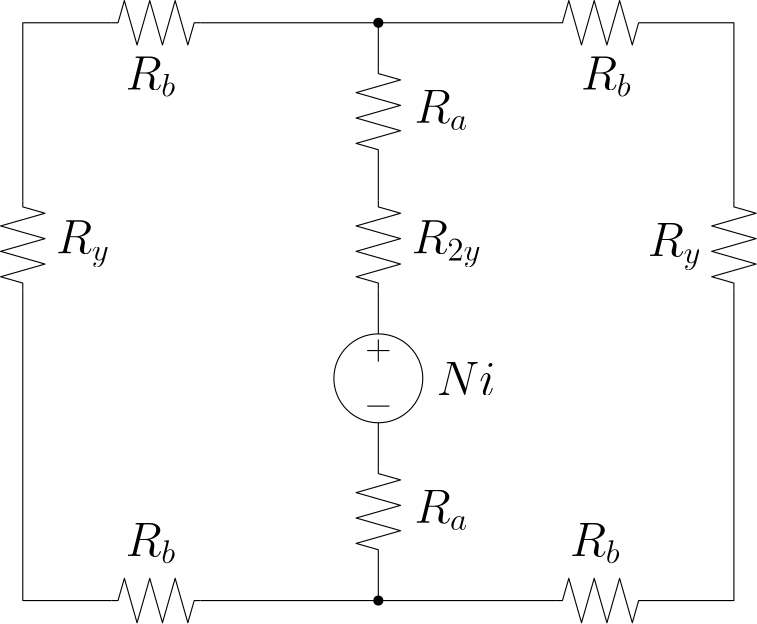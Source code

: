 <?xml version="1.0"?>
<!DOCTYPE ipe SYSTEM "ipe.dtd">
<ipe version="70218" creator="Ipe 7.2.24">
<info created="D:20210901135317" modified="D:20210901135759"/>
<ipestyle name="basic">
<symbol name="arrow/arc(spx)">
<path stroke="sym-stroke" fill="sym-stroke" pen="sym-pen">
0 0 m
-1 0.333 l
-1 -0.333 l
h
</path>
</symbol>
<symbol name="arrow/farc(spx)">
<path stroke="sym-stroke" fill="white" pen="sym-pen">
0 0 m
-1 0.333 l
-1 -0.333 l
h
</path>
</symbol>
<symbol name="arrow/ptarc(spx)">
<path stroke="sym-stroke" fill="sym-stroke" pen="sym-pen">
0 0 m
-1 0.333 l
-0.8 0 l
-1 -0.333 l
h
</path>
</symbol>
<symbol name="arrow/fptarc(spx)">
<path stroke="sym-stroke" fill="white" pen="sym-pen">
0 0 m
-1 0.333 l
-0.8 0 l
-1 -0.333 l
h
</path>
</symbol>
<symbol name="mark/circle(sx)" transformations="translations">
<path fill="sym-stroke">
0.6 0 0 0.6 0 0 e
0.4 0 0 0.4 0 0 e
</path>
</symbol>
<symbol name="mark/disk(sx)" transformations="translations">
<path fill="sym-stroke">
0.6 0 0 0.6 0 0 e
</path>
</symbol>
<symbol name="mark/fdisk(sfx)" transformations="translations">
<group>
<path fill="sym-fill">
0.5 0 0 0.5 0 0 e
</path>
<path fill="sym-stroke" fillrule="eofill">
0.6 0 0 0.6 0 0 e
0.4 0 0 0.4 0 0 e
</path>
</group>
</symbol>
<symbol name="mark/box(sx)" transformations="translations">
<path fill="sym-stroke" fillrule="eofill">
-0.6 -0.6 m
0.6 -0.6 l
0.6 0.6 l
-0.6 0.6 l
h
-0.4 -0.4 m
0.4 -0.4 l
0.4 0.4 l
-0.4 0.4 l
h
</path>
</symbol>
<symbol name="mark/square(sx)" transformations="translations">
<path fill="sym-stroke">
-0.6 -0.6 m
0.6 -0.6 l
0.6 0.6 l
-0.6 0.6 l
h
</path>
</symbol>
<symbol name="mark/fsquare(sfx)" transformations="translations">
<group>
<path fill="sym-fill">
-0.5 -0.5 m
0.5 -0.5 l
0.5 0.5 l
-0.5 0.5 l
h
</path>
<path fill="sym-stroke" fillrule="eofill">
-0.6 -0.6 m
0.6 -0.6 l
0.6 0.6 l
-0.6 0.6 l
h
-0.4 -0.4 m
0.4 -0.4 l
0.4 0.4 l
-0.4 0.4 l
h
</path>
</group>
</symbol>
<symbol name="mark/cross(sx)" transformations="translations">
<group>
<path fill="sym-stroke">
-0.43 -0.57 m
0.57 0.43 l
0.43 0.57 l
-0.57 -0.43 l
h
</path>
<path fill="sym-stroke">
-0.43 0.57 m
0.57 -0.43 l
0.43 -0.57 l
-0.57 0.43 l
h
</path>
</group>
</symbol>
<symbol name="arrow/fnormal(spx)">
<path stroke="sym-stroke" fill="white" pen="sym-pen">
0 0 m
-1 0.333 l
-1 -0.333 l
h
</path>
</symbol>
<symbol name="arrow/pointed(spx)">
<path stroke="sym-stroke" fill="sym-stroke" pen="sym-pen">
0 0 m
-1 0.333 l
-0.8 0 l
-1 -0.333 l
h
</path>
</symbol>
<symbol name="arrow/fpointed(spx)">
<path stroke="sym-stroke" fill="white" pen="sym-pen">
0 0 m
-1 0.333 l
-0.8 0 l
-1 -0.333 l
h
</path>
</symbol>
<symbol name="arrow/linear(spx)">
<path stroke="sym-stroke" pen="sym-pen">
-1 0.333 m
0 0 l
-1 -0.333 l
</path>
</symbol>
<symbol name="arrow/fdouble(spx)">
<path stroke="sym-stroke" fill="white" pen="sym-pen">
0 0 m
-1 0.333 l
-1 -0.333 l
h
-1 0 m
-2 0.333 l
-2 -0.333 l
h
</path>
</symbol>
<symbol name="arrow/double(spx)">
<path stroke="sym-stroke" fill="sym-stroke" pen="sym-pen">
0 0 m
-1 0.333 l
-1 -0.333 l
h
-1 0 m
-2 0.333 l
-2 -0.333 l
h
</path>
</symbol>
<symbol name="arrow/mid-normal(spx)">
<path stroke="sym-stroke" fill="sym-stroke" pen="sym-pen">
0.5 0 m
-0.5 0.333 l
-0.5 -0.333 l
h
</path>
</symbol>
<symbol name="arrow/mid-fnormal(spx)">
<path stroke="sym-stroke" fill="white" pen="sym-pen">
0.5 0 m
-0.5 0.333 l
-0.5 -0.333 l
h
</path>
</symbol>
<symbol name="arrow/mid-pointed(spx)">
<path stroke="sym-stroke" fill="sym-stroke" pen="sym-pen">
0.5 0 m
-0.5 0.333 l
-0.3 0 l
-0.5 -0.333 l
h
</path>
</symbol>
<symbol name="arrow/mid-fpointed(spx)">
<path stroke="sym-stroke" fill="white" pen="sym-pen">
0.5 0 m
-0.5 0.333 l
-0.3 0 l
-0.5 -0.333 l
h
</path>
</symbol>
<symbol name="arrow/mid-double(spx)">
<path stroke="sym-stroke" fill="sym-stroke" pen="sym-pen">
1 0 m
0 0.333 l
0 -0.333 l
h
0 0 m
-1 0.333 l
-1 -0.333 l
h
</path>
</symbol>
<symbol name="arrow/mid-fdouble(spx)">
<path stroke="sym-stroke" fill="white" pen="sym-pen">
1 0 m
0 0.333 l
0 -0.333 l
h
0 0 m
-1 0.333 l
-1 -0.333 l
h
</path>
</symbol>
<anglesize name="22.5 deg" value="22.5"/>
<anglesize name="30 deg" value="30"/>
<anglesize name="45 deg" value="45"/>
<anglesize name="60 deg" value="60"/>
<anglesize name="90 deg" value="90"/>
<arrowsize name="large" value="10"/>
<arrowsize name="small" value="5"/>
<arrowsize name="tiny" value="3"/>
<color name="blue" value="0 0 1"/>
<color name="brown" value="0.647 0.165 0.165"/>
<color name="darkblue" value="0 0 0.545"/>
<color name="darkcyan" value="0 0.545 0.545"/>
<color name="darkgray" value="0.663"/>
<color name="darkgreen" value="0 0.392 0"/>
<color name="darkmagenta" value="0.545 0 0.545"/>
<color name="darkorange" value="1 0.549 0"/>
<color name="darkred" value="0.545 0 0"/>
<color name="gold" value="1 0.843 0"/>
<color name="gray" value="0.745"/>
<color name="green" value="0 1 0"/>
<color name="lightblue" value="0.678 0.847 0.902"/>
<color name="lightcyan" value="0.878 1 1"/>
<color name="lightgray" value="0.827"/>
<color name="lightgreen" value="0.565 0.933 0.565"/>
<color name="lightyellow" value="1 1 0.878"/>
<color name="navy" value="0 0 0.502"/>
<color name="orange" value="1 0.647 0"/>
<color name="pink" value="1 0.753 0.796"/>
<color name="purple" value="0.627 0.125 0.941"/>
<color name="red" value="1 0 0"/>
<color name="seagreen" value="0.18 0.545 0.341"/>
<color name="turquoise" value="0.251 0.878 0.816"/>
<color name="violet" value="0.933 0.51 0.933"/>
<color name="yellow" value="1 1 0"/>
<dashstyle name="dash dot dotted" value="[4 2 1 2 1 2] 0"/>
<dashstyle name="dash dotted" value="[4 2 1 2] 0"/>
<dashstyle name="dashed" value="[4] 0"/>
<dashstyle name="dotted" value="[1 3] 0"/>
<gridsize name="10 pts (~3.5 mm)" value="10"/>
<gridsize name="14 pts (~5 mm)" value="14"/>
<gridsize name="16 pts (~6 mm)" value="16"/>
<gridsize name="20 pts (~7 mm)" value="20"/>
<gridsize name="28 pts (~10 mm)" value="28"/>
<gridsize name="32 pts (~12 mm)" value="32"/>
<gridsize name="4 pts" value="4"/>
<gridsize name="56 pts (~20 mm)" value="56"/>
<gridsize name="8 pts (~3 mm)" value="8"/>
<opacity name="10%" value="0.1"/>
<opacity name="30%" value="0.3"/>
<opacity name="50%" value="0.5"/>
<opacity name="75%" value="0.75"/>
<pen name="fat" value="1.2"/>
<pen name="heavier" value="0.8"/>
<pen name="ultrafat" value="2"/>
<symbolsize name="large" value="5"/>
<symbolsize name="small" value="2"/>
<symbolsize name="tiny" value="1.1"/>
<textsize name="Huge" value="\Huge"/>
<textsize name="LARGE" value="\LARGE"/>
<textsize name="Large" value="\Large"/>
<textsize name="footnote" value="\footnotesize"/>
<textsize name="huge" value="\huge"/>
<textsize name="large" value="\large"/>
<textsize name="small" value="\small"/>
<textsize name="tiny" value="\tiny"/>
<textstyle name="center" begin="\begin{center}" end="\end{center}"/>
<textstyle name="item" begin="\begin{itemize}\item{}" end="\end{itemize}"/>
<textstyle name="itemize" begin="\begin{itemize}" end="\end{itemize}"/>
<tiling name="falling" angle="-60" step="4" width="1"/>
<tiling name="rising" angle="30" step="4" width="1"/>
</ipestyle>
<page>
<layer name="alpha"/>
<view layers="alpha" active="alpha"/>
<path layer="alpha" matrix="0 0.142857 -0.5 0 640 509.714" stroke="black">
240 512 m
256 512 l
272 528 l
304 496 l
320 512 l
336 528 l
368 496 l
384 512 l
400 528 l
416 512 l
432 496 l
448 512 l
464 512 l
</path>
<path matrix="0 0.142857 -0.5 0 640 461.714" stroke="black">
240 512 m
256 512 l
272 528 l
304 496 l
320 512 l
336 528 l
368 496 l
384 512 l
400 528 l
416 512 l
432 496 l
448 512 l
464 512 l
</path>
<path matrix="-0.142857 0 -0 -0.5 354.286 640" stroke="black">
240 512 m
256 512 l
272 528 l
304 496 l
320 512 l
336 528 l
368 496 l
384 512 l
400 528 l
416 512 l
432 496 l
448 512 l
464 512 l
</path>
<path stroke="black">
16 0 0 16 384 464 e
</path>
<path matrix="0 0.142857 -0.5 0 640 365.714" stroke="black">
240 512 m
256 512 l
272 528 l
304 496 l
320 512 l
336 528 l
368 496 l
384 512 l
400 528 l
416 512 l
432 496 l
448 512 l
464 512 l
</path>
<path matrix="0 0.142857 -0.5 0 512 461.714" stroke="black">
240 512 m
256 512 l
272 528 l
304 496 l
320 512 l
336 528 l
368 496 l
384 512 l
400 528 l
416 512 l
432 496 l
448 512 l
464 512 l
</path>
<path matrix="0 0.142857 -0.5 0 768 461.714" stroke="black">
240 512 m
256 512 l
272 528 l
304 496 l
320 512 l
336 528 l
368 496 l
384 512 l
400 528 l
416 512 l
432 496 l
448 512 l
464 512 l
</path>
<path matrix="-0.142857 0 0 -0.5 514.286 640" stroke="black">
240 512 m
256 512 l
272 528 l
304 496 l
320 512 l
336 528 l
368 496 l
384 512 l
400 528 l
416 512 l
432 496 l
448 512 l
464 512 l
</path>
<path stroke="black">
256 496 m
256 384 l
288 384 l
</path>
<path stroke="black">
320 384 m
448 384 l
</path>
<path stroke="black">
384 400 m
384 384 l
</path>
<path stroke="black">
384 432 m
384 448 l
</path>
<path stroke="black">
384 480 m
384 496 l
</path>
<path stroke="black">
384 528 m
384 544 l
</path>
<path stroke="black">
512 496 m
512 384 l
480 384 l
</path>
<text matrix="1 0 0 1 -4 -3" transformations="translations" pos="400 512" stroke="black" type="label" width="25.318" height="11.761" depth="4.91" valign="baseline" size="LARGE" style="math">R_{2y}</text>
<path matrix="1 0 0 1 44 -6" stroke="black">
336 480 m
344 480 l
</path>
<path matrix="1 0 0 1 32 -2" stroke="black">
352 480 m
352 472 l
</path>
<path matrix="1 0 0 1 44 -26" stroke="black">
336 480 m
344 480 l
</path>
<text matrix="1 0 0 1 -132 -3" transformations="translations" pos="400 512" stroke="black" type="label" width="19.465" height="11.761" depth="4.91" valign="baseline" size="LARGE" style="math">R_{y}</text>
<text matrix="1 0 0 1 81 -4" transformations="translations" pos="400 512" stroke="black" type="label" width="19.465" height="11.761" depth="4.91" valign="baseline" size="LARGE" style="math">R_{y}</text>
<text matrix="1 0 0 1 -3 44" transformations="translations" pos="400 512" stroke="black" type="label" width="19.474" height="11.766" depth="2.58" valign="baseline" size="LARGE" style="math">R_{a}</text>
<use name="mark/disk(sx)" pos="384 592" size="normal" stroke="black"/>
<use name="mark/disk(sx)" pos="384 384" size="normal" stroke="black"/>
<path stroke="black">
384 576 m
384 592 l
</path>
<path matrix="-0.142857 0 0 -0.5 354.286 848" stroke="black">
240 512 m
256 512 l
272 528 l
304 496 l
320 512 l
336 528 l
368 496 l
384 512 l
400 528 l
416 512 l
432 496 l
448 512 l
464 512 l
</path>
<path matrix="-0.142857 0 0 -0.5 514.286 848" stroke="black">
240 512 m
256 512 l
272 528 l
304 496 l
320 512 l
336 528 l
368 496 l
384 512 l
400 528 l
416 512 l
432 496 l
448 512 l
464 512 l
</path>
<path stroke="black">
256 528 m
256 592 l
288 592 l
</path>
<path stroke="black">
320 592 m
448 592 l
</path>
<path stroke="black">
480 592 m
512 592 l
512 528 l
</path>
<text matrix="1 0 0 1 -3 -100" transformations="translations" pos="400 512" stroke="black" type="label" width="19.474" height="11.766" depth="2.58" valign="baseline" size="LARGE" style="math">R_{a}</text>
<text matrix="1 0 0 1 -107 56" transformations="translations" pos="400 512" stroke="black" type="label" width="18.306" height="11.766" depth="2.58" valign="baseline" size="LARGE" style="math">R_{b}</text>
<text matrix="1 0 0 1 -107 -112" transformations="translations" pos="400 512" stroke="black" type="label" width="18.306" height="11.766" depth="2.58" valign="baseline" size="LARGE" style="math">R_{b}</text>
<text matrix="1 0 0 1 53 -112" transformations="translations" pos="400 512" stroke="black" type="label" width="18.306" height="11.766" depth="2.58" valign="baseline" size="LARGE" style="math">R_{b}</text>
<text matrix="1 0 0 1 57 56" transformations="translations" pos="400 512" stroke="black" type="label" width="18.306" height="11.766" depth="2.58" valign="baseline" size="LARGE" style="math">R_{b}</text>
<text matrix="1 0 0 1 5 -54" transformations="translations" pos="400 512" stroke="black" type="label" width="21.047" height="11.764" depth="0" valign="baseline" size="LARGE" style="math">N i</text>
</page>
</ipe>
